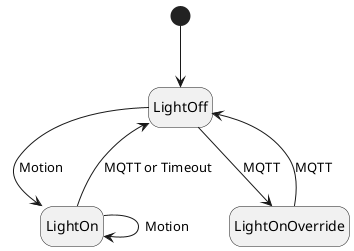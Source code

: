 @startuml
hide empty description
[*] --> LightOff

LightOff --> LightOn : Motion
LightOn --> LightOff : MQTT or Timeout
LightOn --> LightOn : Motion

LightOff --> LightOnOverride : MQTT
LightOnOverride --> LightOff : MQTT

@enduml

